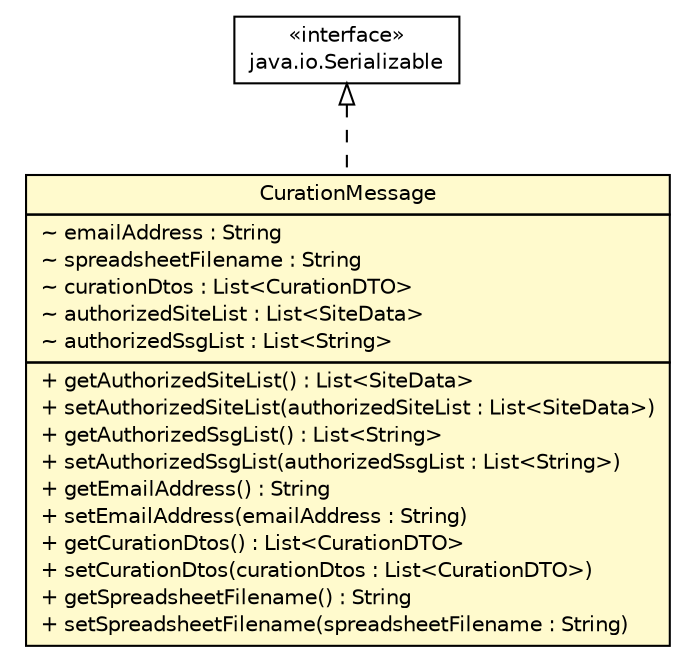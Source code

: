 #!/usr/local/bin/dot
#
# Class diagram 
# Generated by UmlGraph version 4.8 (http://www.spinellis.gr/sw/umlgraph)
#

digraph G {
	edge [fontname="Helvetica",fontsize=10,labelfontname="Helvetica",labelfontsize=10];
	node [fontname="Helvetica",fontsize=10,shape=plaintext];
	// gov.nih.nci.ncia.jms.CurationMessage
	c38281 [label=<<table border="0" cellborder="1" cellspacing="0" cellpadding="2" port="p" bgcolor="lemonChiffon" href="./CurationMessage.html">
		<tr><td><table border="0" cellspacing="0" cellpadding="1">
			<tr><td> CurationMessage </td></tr>
		</table></td></tr>
		<tr><td><table border="0" cellspacing="0" cellpadding="1">
			<tr><td align="left"> ~ emailAddress : String </td></tr>
			<tr><td align="left"> ~ spreadsheetFilename : String </td></tr>
			<tr><td align="left"> ~ curationDtos : List&lt;CurationDTO&gt; </td></tr>
			<tr><td align="left"> ~ authorizedSiteList : List&lt;SiteData&gt; </td></tr>
			<tr><td align="left"> ~ authorizedSsgList : List&lt;String&gt; </td></tr>
		</table></td></tr>
		<tr><td><table border="0" cellspacing="0" cellpadding="1">
			<tr><td align="left"> + getAuthorizedSiteList() : List&lt;SiteData&gt; </td></tr>
			<tr><td align="left"> + setAuthorizedSiteList(authorizedSiteList : List&lt;SiteData&gt;) </td></tr>
			<tr><td align="left"> + getAuthorizedSsgList() : List&lt;String&gt; </td></tr>
			<tr><td align="left"> + setAuthorizedSsgList(authorizedSsgList : List&lt;String&gt;) </td></tr>
			<tr><td align="left"> + getEmailAddress() : String </td></tr>
			<tr><td align="left"> + setEmailAddress(emailAddress : String) </td></tr>
			<tr><td align="left"> + getCurationDtos() : List&lt;CurationDTO&gt; </td></tr>
			<tr><td align="left"> + setCurationDtos(curationDtos : List&lt;CurationDTO&gt;) </td></tr>
			<tr><td align="left"> + getSpreadsheetFilename() : String </td></tr>
			<tr><td align="left"> + setSpreadsheetFilename(spreadsheetFilename : String) </td></tr>
		</table></td></tr>
		</table>>, fontname="Helvetica", fontcolor="black", fontsize=10.0];
	//gov.nih.nci.ncia.jms.CurationMessage implements java.io.Serializable
	c38409:p -> c38281:p [dir=back,arrowtail=empty,style=dashed];
	// java.io.Serializable
	c38409 [label=<<table border="0" cellborder="1" cellspacing="0" cellpadding="2" port="p" href="http://java.sun.com/j2se/1.4.2/docs/api/java/io/Serializable.html">
		<tr><td><table border="0" cellspacing="0" cellpadding="1">
			<tr><td> &laquo;interface&raquo; </td></tr>
			<tr><td> java.io.Serializable </td></tr>
		</table></td></tr>
		</table>>, fontname="Helvetica", fontcolor="black", fontsize=10.0];
}

